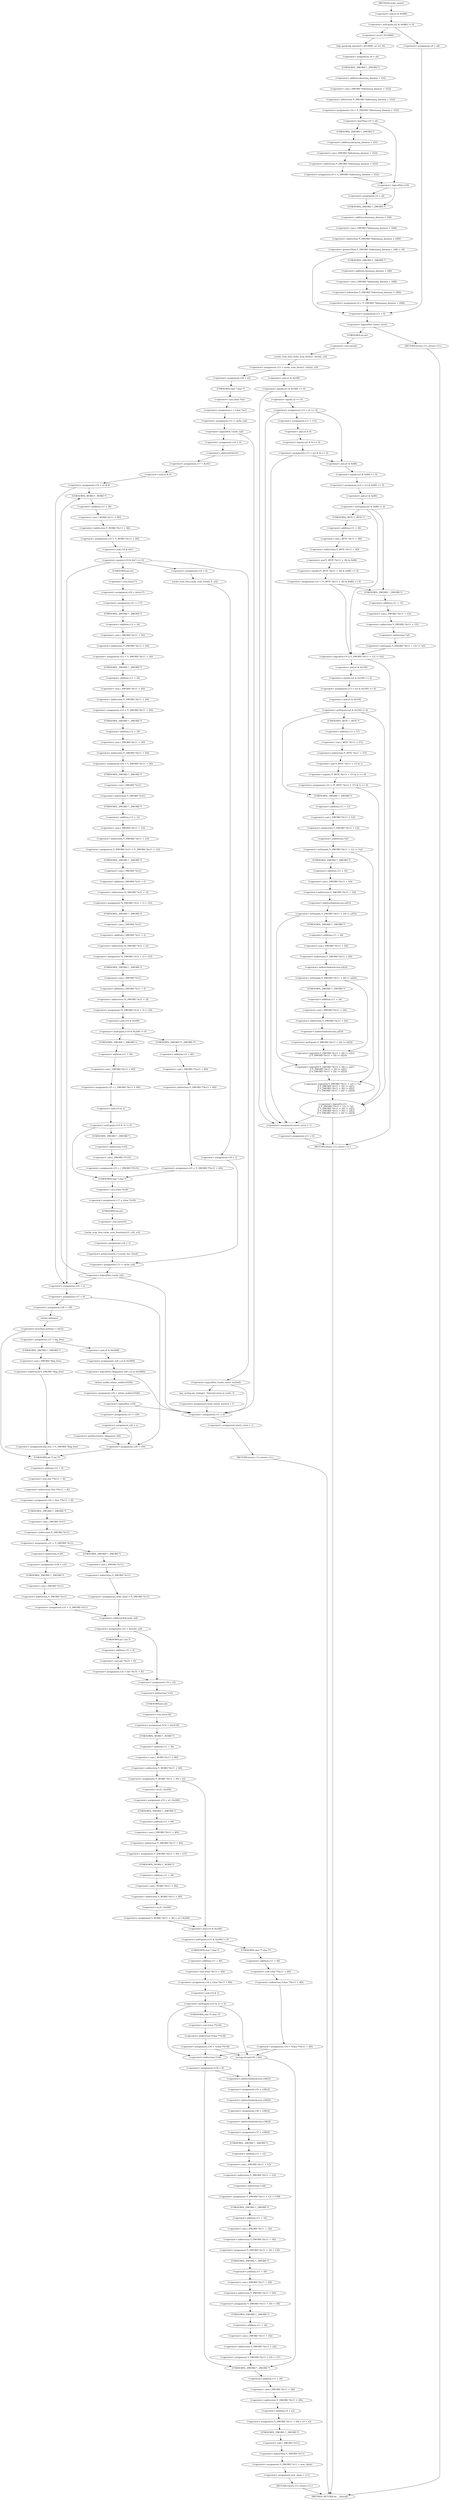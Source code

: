 digraph cache_insert {  
"1000173" [label = "(<operator>.notEquals,(a5 & 0x980) != 0)" ]
"1000174" [label = "(<operator>.and,a5 & 0x980)" ]
"1000179" [label = "(log_query,log_query(a5 | 0x10000, a1, a2, 0))" ]
"1000180" [label = "(<operator>.or,a5 | 0x10000)" ]
"1000186" [label = "(<operator>.assignment,v9 = a4)" ]
"1000189" [label = "(<operator>.assignment,v10 = *(_DWORD *)(dnsmasq_daemon + 252))" ]
"1000191" [label = "(<operator>.indirection,*(_DWORD *)(dnsmasq_daemon + 252))" ]
"1000192" [label = "(<operator>.cast,(_DWORD *)(dnsmasq_daemon + 252))" ]
"1000193" [label = "(UNKNOWN,_DWORD *,_DWORD *)" ]
"1000194" [label = "(<operator>.addition,dnsmasq_daemon + 252)" ]
"1000198" [label = "(<operator>.lessThan,v10 < a4)" ]
"1000201" [label = "(<operator>.assignment,v9 = *(_DWORD *)(dnsmasq_daemon + 252))" ]
"1000203" [label = "(<operator>.indirection,*(_DWORD *)(dnsmasq_daemon + 252))" ]
"1000204" [label = "(<operator>.cast,(_DWORD *)(dnsmasq_daemon + 252))" ]
"1000205" [label = "(UNKNOWN,_DWORD *,_DWORD *)" ]
"1000206" [label = "(<operator>.addition,dnsmasq_daemon + 252)" ]
"1000210" [label = "(<operator>.logicalNot,!v10)" ]
"1000212" [label = "(<operator>.assignment,v9 = a4)" ]
"1000216" [label = "(<operator>.greaterThan,*(_DWORD *)(dnsmasq_daemon + 248) > v9)" ]
"1000217" [label = "(<operator>.indirection,*(_DWORD *)(dnsmasq_daemon + 248))" ]
"1000218" [label = "(<operator>.cast,(_DWORD *)(dnsmasq_daemon + 248))" ]
"1000219" [label = "(UNKNOWN,_DWORD *,_DWORD *)" ]
"1000220" [label = "(<operator>.addition,dnsmasq_daemon + 248)" ]
"1000224" [label = "(<operator>.assignment,v9 = *(_DWORD *)(dnsmasq_daemon + 248))" ]
"1000226" [label = "(<operator>.indirection,*(_DWORD *)(dnsmasq_daemon + 248))" ]
"1000227" [label = "(<operator>.cast,(_DWORD *)(dnsmasq_daemon + 248))" ]
"1000228" [label = "(UNKNOWN,_DWORD *,_DWORD *)" ]
"1000229" [label = "(<operator>.addition,dnsmasq_daemon + 248)" ]
"1000234" [label = "(<operator>.assignment,v9 = a4)" ]
"1000237" [label = "(<operator>.assignment,v11 = 0)" ]
"1000241" [label = "(<operator>.logicalNot,!insert_error)" ]
"1000244" [label = "(<operator>.assignment,v12 = cache_scan_free(a1, (int)a2, a3))" ]
"1000246" [label = "(cache_scan_free,cache_scan_free(a1, (int)a2, a3))" ]
"1000248" [label = "(<operator>.cast,(int)a2)" ]
"1000249" [label = "(UNKNOWN,int,int)" ]
"1000256" [label = "(<operator>.equals,(a5 & 0x180) == 0)" ]
"1000257" [label = "(<operator>.and,a5 & 0x180)" ]
"1000262" [label = "(<operator>.assignment,v13 = a2 == 0)" ]
"1000264" [label = "(<operator>.equals,a2 == 0)" ]
"1000270" [label = "(<operator>.assignment,v11 = v12)" ]
"1000273" [label = "(<operator>.assignment,v13 = (a5 & 8) == 0)" ]
"1000275" [label = "(<operator>.equals,(a5 & 8) == 0)" ]
"1000276" [label = "(<operator>.and,a5 & 8)" ]
"1000283" [label = "(<operator>.assignment,v14 = (a5 & 0x80) == 0)" ]
"1000285" [label = "(<operator>.equals,(a5 & 0x80) == 0)" ]
"1000286" [label = "(<operator>.and,a5 & 0x80)" ]
"1000291" [label = "(<operator>.notEquals,(a5 & 0x80) != 0)" ]
"1000292" [label = "(<operator>.and,a5 & 0x80)" ]
"1000296" [label = "(<operator>.assignment,v14 = (*(_BYTE *)(v11 + 36) & 0x80) == 0)" ]
"1000298" [label = "(<operator>.equals,(*(_BYTE *)(v11 + 36) & 0x80) == 0)" ]
"1000299" [label = "(<operator>.and,*(_BYTE *)(v11 + 36) & 0x80)" ]
"1000300" [label = "(<operator>.indirection,*(_BYTE *)(v11 + 36))" ]
"1000301" [label = "(<operator>.cast,(_BYTE *)(v11 + 36))" ]
"1000302" [label = "(UNKNOWN,_BYTE *,_BYTE *)" ]
"1000303" [label = "(<operator>.addition,v11 + 36)" ]
"1000309" [label = "(<operator>.logicalOr,v14 || *(_DWORD *)(v11 + 12) != *a2)" ]
"1000311" [label = "(<operator>.notEquals,*(_DWORD *)(v11 + 12) != *a2)" ]
"1000312" [label = "(<operator>.indirection,*(_DWORD *)(v11 + 12))" ]
"1000313" [label = "(<operator>.cast,(_DWORD *)(v11 + 12))" ]
"1000314" [label = "(UNKNOWN,_DWORD *,_DWORD *)" ]
"1000315" [label = "(<operator>.addition,v11 + 12)" ]
"1000318" [label = "(<operator>.indirection,*a2)" ]
"1000321" [label = "(<operator>.assignment,v15 = (a5 & 0x100) == 0)" ]
"1000323" [label = "(<operator>.equals,(a5 & 0x100) == 0)" ]
"1000324" [label = "(<operator>.and,a5 & 0x100)" ]
"1000329" [label = "(<operator>.notEquals,(a5 & 0x100) != 0)" ]
"1000330" [label = "(<operator>.and,a5 & 0x100)" ]
"1000334" [label = "(<operator>.assignment,v15 = (*(_BYTE *)(v11 + 37) & 1) == 0)" ]
"1000336" [label = "(<operator>.equals,(*(_BYTE *)(v11 + 37) & 1) == 0)" ]
"1000337" [label = "(<operator>.and,*(_BYTE *)(v11 + 37) & 1)" ]
"1000338" [label = "(<operator>.indirection,*(_BYTE *)(v11 + 37))" ]
"1000339" [label = "(<operator>.cast,(_BYTE *)(v11 + 37))" ]
"1000340" [label = "(UNKNOWN,_BYTE *,_BYTE *)" ]
"1000341" [label = "(<operator>.addition,v11 + 37)" ]
"1000347" [label = "(<operator>.logicalOr,v15\n          || *(_DWORD *)(v11 + 12) != *a2\n          || *(_DWORD *)(v11 + 16) != a2[1]\n          || *(_DWORD *)(v11 + 20) != a2[2]\n          || *(_DWORD *)(v11 + 24) != a2[3])" ]
"1000349" [label = "(<operator>.logicalOr,*(_DWORD *)(v11 + 12) != *a2\n          || *(_DWORD *)(v11 + 16) != a2[1]\n          || *(_DWORD *)(v11 + 20) != a2[2]\n          || *(_DWORD *)(v11 + 24) != a2[3])" ]
"1000350" [label = "(<operator>.notEquals,*(_DWORD *)(v11 + 12) != *a2)" ]
"1000351" [label = "(<operator>.indirection,*(_DWORD *)(v11 + 12))" ]
"1000352" [label = "(<operator>.cast,(_DWORD *)(v11 + 12))" ]
"1000353" [label = "(UNKNOWN,_DWORD *,_DWORD *)" ]
"1000354" [label = "(<operator>.addition,v11 + 12)" ]
"1000357" [label = "(<operator>.indirection,*a2)" ]
"1000359" [label = "(<operator>.logicalOr,*(_DWORD *)(v11 + 16) != a2[1]\n          || *(_DWORD *)(v11 + 20) != a2[2]\n          || *(_DWORD *)(v11 + 24) != a2[3])" ]
"1000360" [label = "(<operator>.notEquals,*(_DWORD *)(v11 + 16) != a2[1])" ]
"1000361" [label = "(<operator>.indirection,*(_DWORD *)(v11 + 16))" ]
"1000362" [label = "(<operator>.cast,(_DWORD *)(v11 + 16))" ]
"1000363" [label = "(UNKNOWN,_DWORD *,_DWORD *)" ]
"1000364" [label = "(<operator>.addition,v11 + 16)" ]
"1000367" [label = "(<operator>.indirectIndexAccess,a2[1])" ]
"1000370" [label = "(<operator>.logicalOr,*(_DWORD *)(v11 + 20) != a2[2]\n          || *(_DWORD *)(v11 + 24) != a2[3])" ]
"1000371" [label = "(<operator>.notEquals,*(_DWORD *)(v11 + 20) != a2[2])" ]
"1000372" [label = "(<operator>.indirection,*(_DWORD *)(v11 + 20))" ]
"1000373" [label = "(<operator>.cast,(_DWORD *)(v11 + 20))" ]
"1000374" [label = "(UNKNOWN,_DWORD *,_DWORD *)" ]
"1000375" [label = "(<operator>.addition,v11 + 20)" ]
"1000378" [label = "(<operator>.indirectIndexAccess,a2[2])" ]
"1000381" [label = "(<operator>.notEquals,*(_DWORD *)(v11 + 24) != a2[3])" ]
"1000382" [label = "(<operator>.indirection,*(_DWORD *)(v11 + 24))" ]
"1000383" [label = "(<operator>.cast,(_DWORD *)(v11 + 24))" ]
"1000384" [label = "(UNKNOWN,_DWORD *,_DWORD *)" ]
"1000385" [label = "(<operator>.addition,v11 + 24)" ]
"1000388" [label = "(<operator>.indirectIndexAccess,a2[3])" ]
"1000393" [label = "(<operator>.assignment,insert_error = 1)" ]
"1000396" [label = "(<operator>.assignment,v11 = 0)" ]
"1000399" [label = "(RETURN,return v11;,return v11;)" ]
"1000401" [label = "(<operator>.assignment,v39 = a2)" ]
"1000404" [label = "(<operator>.assignment,s = (char *)a1)" ]
"1000406" [label = "(<operator>.cast,(char *)a1)" ]
"1000407" [label = "(UNKNOWN,char *,char *)" ]
"1000409" [label = "(<operator>.assignment,v11 = cache_tail)" ]
"1000413" [label = "(<operator>.logicalNot,!cache_tail)" ]
"1000417" [label = "(<operator>.assignment,v11 = 0)" ]
"1000420" [label = "(<operator>.assignment,insert_error = 1)" ]
"1000423" [label = "(RETURN,return v11;,return v11;)" ]
"1000425" [label = "(<operator>.assignment,v16 = 0)" ]
"1000428" [label = "(<operator>.assignment,v17 = &v41)" ]
"1000430" [label = "(<operator>.addressOf,&v41)" ]
"1000432" [label = "(<operator>.assignment,v18 = a5 & 4)" ]
"1000434" [label = "(<operator>.and,a5 & 4)" ]
"1000440" [label = "(<operator>.assignment,v19 = *(_WORD *)(v11 + 36))" ]
"1000442" [label = "(<operator>.indirection,*(_WORD *)(v11 + 36))" ]
"1000443" [label = "(<operator>.cast,(_WORD *)(v11 + 36))" ]
"1000444" [label = "(UNKNOWN,_WORD *,_WORD *)" ]
"1000445" [label = "(<operator>.addition,v11 + 36)" ]
"1000449" [label = "(<operator>.equals,(v19 & 0xC) == 0)" ]
"1000450" [label = "(<operator>.and,v19 & 0xC)" ]
"1000459" [label = "(<operator>.logicalNot,!cache_insert_warned)" ]
"1000462" [label = "(my_syslog,my_syslog(3, \"Internal error in cache.\"))" ]
"1000465" [label = "(<operator>.assignment,cache_insert_warned = 1)" ]
"1000472" [label = "(<operator>.assignment,v20 = (int)v17)" ]
"1000474" [label = "(<operator>.cast,(int)v17)" ]
"1000475" [label = "(UNKNOWN,int,int)" ]
"1000477" [label = "(<operator>.assignment,v21 = v17)" ]
"1000480" [label = "(<operator>.assignment,v22 = *(_DWORD *)(v11 + 16))" ]
"1000482" [label = "(<operator>.indirection,*(_DWORD *)(v11 + 16))" ]
"1000483" [label = "(<operator>.cast,(_DWORD *)(v11 + 16))" ]
"1000484" [label = "(UNKNOWN,_DWORD *,_DWORD *)" ]
"1000485" [label = "(<operator>.addition,v11 + 16)" ]
"1000488" [label = "(<operator>.assignment,v23 = *(_DWORD *)(v11 + 20))" ]
"1000490" [label = "(<operator>.indirection,*(_DWORD *)(v11 + 20))" ]
"1000491" [label = "(<operator>.cast,(_DWORD *)(v11 + 20))" ]
"1000492" [label = "(UNKNOWN,_DWORD *,_DWORD *)" ]
"1000493" [label = "(<operator>.addition,v11 + 20)" ]
"1000496" [label = "(<operator>.assignment,v24 = *(_DWORD *)(v11 + 24))" ]
"1000498" [label = "(<operator>.indirection,*(_DWORD *)(v11 + 24))" ]
"1000499" [label = "(<operator>.cast,(_DWORD *)(v11 + 24))" ]
"1000500" [label = "(UNKNOWN,_DWORD *,_DWORD *)" ]
"1000501" [label = "(<operator>.addition,v11 + 24)" ]
"1000504" [label = "(<operator>.assignment,*(_DWORD *)v21 = *(_DWORD *)(v11 + 12))" ]
"1000505" [label = "(<operator>.indirection,*(_DWORD *)v21)" ]
"1000506" [label = "(<operator>.cast,(_DWORD *)v21)" ]
"1000507" [label = "(UNKNOWN,_DWORD *,_DWORD *)" ]
"1000509" [label = "(<operator>.indirection,*(_DWORD *)(v11 + 12))" ]
"1000510" [label = "(<operator>.cast,(_DWORD *)(v11 + 12))" ]
"1000511" [label = "(UNKNOWN,_DWORD *,_DWORD *)" ]
"1000512" [label = "(<operator>.addition,v11 + 12)" ]
"1000515" [label = "(<operator>.assignment,*((_DWORD *)v21 + 1) = v22)" ]
"1000516" [label = "(<operator>.indirection,*((_DWORD *)v21 + 1))" ]
"1000517" [label = "(<operator>.addition,(_DWORD *)v21 + 1)" ]
"1000518" [label = "(<operator>.cast,(_DWORD *)v21)" ]
"1000519" [label = "(UNKNOWN,_DWORD *,_DWORD *)" ]
"1000523" [label = "(<operator>.assignment,*((_DWORD *)v21 + 2) = v23)" ]
"1000524" [label = "(<operator>.indirection,*((_DWORD *)v21 + 2))" ]
"1000525" [label = "(<operator>.addition,(_DWORD *)v21 + 2)" ]
"1000526" [label = "(<operator>.cast,(_DWORD *)v21)" ]
"1000527" [label = "(UNKNOWN,_DWORD *,_DWORD *)" ]
"1000531" [label = "(<operator>.assignment,*((_DWORD *)v21 + 3) = v24)" ]
"1000532" [label = "(<operator>.indirection,*((_DWORD *)v21 + 3))" ]
"1000533" [label = "(<operator>.addition,(_DWORD *)v21 + 3)" ]
"1000534" [label = "(<operator>.cast,(_DWORD *)v21)" ]
"1000535" [label = "(UNKNOWN,_DWORD *,_DWORD *)" ]
"1000540" [label = "(<operator>.notEquals,(v19 & 0x200) != 0)" ]
"1000541" [label = "(<operator>.and,v19 & 0x200)" ]
"1000546" [label = "(<operator>.assignment,v25 = *(_DWORD **)(v11 + 40))" ]
"1000548" [label = "(<operator>.indirection,*(_DWORD **)(v11 + 40))" ]
"1000549" [label = "(<operator>.cast,(_DWORD **)(v11 + 40))" ]
"1000550" [label = "(UNKNOWN,_DWORD **,_DWORD **)" ]
"1000551" [label = "(<operator>.addition,v11 + 40)" ]
"1000556" [label = "(<operator>.assignment,v25 = (_DWORD *)(v11 + 40))" ]
"1000558" [label = "(<operator>.cast,(_DWORD *)(v11 + 40))" ]
"1000559" [label = "(UNKNOWN,_DWORD *,_DWORD *)" ]
"1000560" [label = "(<operator>.addition,v11 + 40)" ]
"1000564" [label = "(<operator>.notEquals,(v19 & 2) != 0)" ]
"1000565" [label = "(<operator>.and,v19 & 2)" ]
"1000569" [label = "(<operator>.assignment,v25 = (_DWORD *)*v25)" ]
"1000571" [label = "(<operator>.cast,(_DWORD *)*v25)" ]
"1000572" [label = "(UNKNOWN,_DWORD *,_DWORD *)" ]
"1000573" [label = "(<operator>.indirection,*v25)" ]
"1000575" [label = "(<operator>.assignment,v17 = (char *)v20)" ]
"1000577" [label = "(<operator>.cast,(char *)v20)" ]
"1000578" [label = "(UNKNOWN,char *,char *)" ]
"1000580" [label = "(cache_scan_free,cache_scan_free((int)v25, v20, a3))" ]
"1000581" [label = "(<operator>.cast,(int)v25)" ]
"1000582" [label = "(UNKNOWN,int,int)" ]
"1000586" [label = "(<operator>.assignment,v16 = 1)" ]
"1000589" [label = "(<operator>.preIncrement,++cache_live_freed)" ]
"1000593" [label = "(<operator>.assignment,v16 = 0)" ]
"1000596" [label = "(cache_scan_free,cache_scan_free(0, 0, a3))" ]
"1000600" [label = "(<operator>.assignment,v18 = 1)" ]
"1000603" [label = "(<operator>.assignment,v11 = cache_tail)" ]
"1000607" [label = "(<operator>.logicalNot,!cache_tail)" ]
"1000610" [label = "(<operator>.assignment,v26 = s)" ]
"1000613" [label = "(<operator>.assignment,v27 = 0)" ]
"1000619" [label = "(<operator>.assignment,v28 = v39)" ]
"1000623" [label = "(<operator>.lessThan,strlen(s) < 0x32)" ]
"1000624" [label = "(strlen,strlen(s))" ]
"1000629" [label = "(<operator>.assignment,v30 = *(int **)(v11 + 4))" ]
"1000631" [label = "(<operator>.indirection,*(int **)(v11 + 4))" ]
"1000632" [label = "(<operator>.cast,(int **)(v11 + 4))" ]
"1000633" [label = "(UNKNOWN,int **,int **)" ]
"1000634" [label = "(<operator>.addition,v11 + 4)" ]
"1000637" [label = "(<operator>.assignment,v31 = *(_DWORD *)v11)" ]
"1000639" [label = "(<operator>.indirection,*(_DWORD *)v11)" ]
"1000640" [label = "(<operator>.cast,(_DWORD *)v11)" ]
"1000641" [label = "(UNKNOWN,_DWORD *,_DWORD *)" ]
"1000646" [label = "(<operator>.assignment,*v30 = v31)" ]
"1000647" [label = "(<operator>.indirection,*v30)" ]
"1000650" [label = "(<operator>.assignment,v31 = *(_DWORD *)v11)" ]
"1000652" [label = "(<operator>.indirection,*(_DWORD *)v11)" ]
"1000653" [label = "(<operator>.cast,(_DWORD *)v11)" ]
"1000654" [label = "(UNKNOWN,_DWORD *,_DWORD *)" ]
"1000658" [label = "(<operator>.assignment,cache_head = *(_DWORD *)v11)" ]
"1000660" [label = "(<operator>.indirection,*(_DWORD *)v11)" ]
"1000661" [label = "(<operator>.cast,(_DWORD *)v11)" ]
"1000662" [label = "(UNKNOWN,_DWORD *,_DWORD *)" ]
"1000664" [label = "(<operator>.assignment,v32 = &cache_tail)" ]
"1000666" [label = "(<operator>.addressOf,&cache_tail)" ]
"1000670" [label = "(<operator>.assignment,v32 = (int *)(v31 + 4))" ]
"1000672" [label = "(<operator>.cast,(int *)(v31 + 4))" ]
"1000673" [label = "(UNKNOWN,int *,int *)" ]
"1000674" [label = "(<operator>.addition,v31 + 4)" ]
"1000677" [label = "(<operator>.assignment,v33 = a5)" ]
"1000680" [label = "(<operator>.assignment,*v32 = (int)v30)" ]
"1000681" [label = "(<operator>.indirection,*v32)" ]
"1000683" [label = "(<operator>.cast,(int)v30)" ]
"1000684" [label = "(UNKNOWN,int,int)" ]
"1000686" [label = "(<operator>.assignment,*(_WORD *)(v11 + 36) = a5)" ]
"1000687" [label = "(<operator>.indirection,*(_WORD *)(v11 + 36))" ]
"1000688" [label = "(<operator>.cast,(_WORD *)(v11 + 36))" ]
"1000689" [label = "(UNKNOWN,_WORD *,_WORD *)" ]
"1000690" [label = "(<operator>.addition,v11 + 36)" ]
"1000697" [label = "(<operator>.assignment,v33 = a5 | 0x200)" ]
"1000699" [label = "(<operator>.or,a5 | 0x200)" ]
"1000702" [label = "(<operator>.assignment,*(_DWORD *)(v11 + 40) = v27)" ]
"1000703" [label = "(<operator>.indirection,*(_DWORD *)(v11 + 40))" ]
"1000704" [label = "(<operator>.cast,(_DWORD *)(v11 + 40))" ]
"1000705" [label = "(UNKNOWN,_DWORD *,_DWORD *)" ]
"1000706" [label = "(<operator>.addition,v11 + 40)" ]
"1000710" [label = "(<operator>.assignment,*(_WORD *)(v11 + 36) = a5 | 0x200)" ]
"1000711" [label = "(<operator>.indirection,*(_WORD *)(v11 + 36))" ]
"1000712" [label = "(<operator>.cast,(_WORD *)(v11 + 36))" ]
"1000713" [label = "(UNKNOWN,_WORD *,_WORD *)" ]
"1000714" [label = "(<operator>.addition,v11 + 36)" ]
"1000717" [label = "(<operator>.or,a5 | 0x200)" ]
"1000721" [label = "(<operator>.notEquals,(v33 & 0x200) != 0)" ]
"1000722" [label = "(<operator>.and,v33 & 0x200)" ]
"1000727" [label = "(<operator>.assignment,v34 = *(char **)(v11 + 40))" ]
"1000729" [label = "(<operator>.indirection,*(char **)(v11 + 40))" ]
"1000730" [label = "(<operator>.cast,(char **)(v11 + 40))" ]
"1000731" [label = "(UNKNOWN,char **,char **)" ]
"1000732" [label = "(<operator>.addition,v11 + 40)" ]
"1000737" [label = "(<operator>.assignment,v34 = (char *)(v11 + 40))" ]
"1000739" [label = "(<operator>.cast,(char *)(v11 + 40))" ]
"1000740" [label = "(UNKNOWN,char *,char *)" ]
"1000741" [label = "(<operator>.addition,v11 + 40)" ]
"1000745" [label = "(<operator>.notEquals,(v33 & 2) != 0)" ]
"1000746" [label = "(<operator>.and,v33 & 2)" ]
"1000750" [label = "(<operator>.assignment,v34 = *(char **)v34)" ]
"1000752" [label = "(<operator>.indirection,*(char **)v34)" ]
"1000753" [label = "(<operator>.cast,(char **)v34)" ]
"1000754" [label = "(UNKNOWN,char **,char **)" ]
"1000758" [label = "(strcpy,strcpy(v34, v26))" ]
"1000762" [label = "(<operator>.assignment,*v34 = 0)" ]
"1000763" [label = "(<operator>.indirection,*v34)" ]
"1000769" [label = "(<operator>.assignment,v35 = v28[1])" ]
"1000771" [label = "(<operator>.indirectIndexAccess,v28[1])" ]
"1000774" [label = "(<operator>.assignment,v36 = v28[2])" ]
"1000776" [label = "(<operator>.indirectIndexAccess,v28[2])" ]
"1000779" [label = "(<operator>.assignment,v37 = v28[3])" ]
"1000781" [label = "(<operator>.indirectIndexAccess,v28[3])" ]
"1000784" [label = "(<operator>.assignment,*(_DWORD *)(v11 + 12) = *v28)" ]
"1000785" [label = "(<operator>.indirection,*(_DWORD *)(v11 + 12))" ]
"1000786" [label = "(<operator>.cast,(_DWORD *)(v11 + 12))" ]
"1000787" [label = "(UNKNOWN,_DWORD *,_DWORD *)" ]
"1000788" [label = "(<operator>.addition,v11 + 12)" ]
"1000791" [label = "(<operator>.indirection,*v28)" ]
"1000793" [label = "(<operator>.assignment,*(_DWORD *)(v11 + 16) = v35)" ]
"1000794" [label = "(<operator>.indirection,*(_DWORD *)(v11 + 16))" ]
"1000795" [label = "(<operator>.cast,(_DWORD *)(v11 + 16))" ]
"1000796" [label = "(UNKNOWN,_DWORD *,_DWORD *)" ]
"1000797" [label = "(<operator>.addition,v11 + 16)" ]
"1000801" [label = "(<operator>.assignment,*(_DWORD *)(v11 + 20) = v36)" ]
"1000802" [label = "(<operator>.indirection,*(_DWORD *)(v11 + 20))" ]
"1000803" [label = "(<operator>.cast,(_DWORD *)(v11 + 20))" ]
"1000804" [label = "(UNKNOWN,_DWORD *,_DWORD *)" ]
"1000805" [label = "(<operator>.addition,v11 + 20)" ]
"1000809" [label = "(<operator>.assignment,*(_DWORD *)(v11 + 24) = v37)" ]
"1000810" [label = "(<operator>.indirection,*(_DWORD *)(v11 + 24))" ]
"1000811" [label = "(<operator>.cast,(_DWORD *)(v11 + 24))" ]
"1000812" [label = "(UNKNOWN,_DWORD *,_DWORD *)" ]
"1000813" [label = "(<operator>.addition,v11 + 24)" ]
"1000817" [label = "(<operator>.assignment,*(_DWORD *)(v11 + 28) = v9 + a3)" ]
"1000818" [label = "(<operator>.indirection,*(_DWORD *)(v11 + 28))" ]
"1000819" [label = "(<operator>.cast,(_DWORD *)(v11 + 28))" ]
"1000820" [label = "(UNKNOWN,_DWORD *,_DWORD *)" ]
"1000821" [label = "(<operator>.addition,v11 + 28)" ]
"1000824" [label = "(<operator>.addition,v9 + a3)" ]
"1000827" [label = "(<operator>.assignment,*(_DWORD *)v11 = new_chain)" ]
"1000828" [label = "(<operator>.indirection,*(_DWORD *)v11)" ]
"1000829" [label = "(<operator>.cast,(_DWORD *)v11)" ]
"1000830" [label = "(UNKNOWN,_DWORD *,_DWORD *)" ]
"1000833" [label = "(<operator>.assignment,new_chain = v11)" ]
"1000836" [label = "(RETURN,return v11;,return v11;)" ]
"1000838" [label = "(<operator>.assignment,v27 = big_free)" ]
"1000844" [label = "(<operator>.assignment,big_free = *(_DWORD *)big_free)" ]
"1000846" [label = "(<operator>.indirection,*(_DWORD *)big_free)" ]
"1000847" [label = "(<operator>.cast,(_DWORD *)big_free)" ]
"1000848" [label = "(UNKNOWN,_DWORD *,_DWORD *)" ]
"1000852" [label = "(<operator>.logicalNot,!(bignames_left | a5 & 0x5000))" ]
"1000853" [label = "(<operator>.or,bignames_left | a5 & 0x5000)" ]
"1000855" [label = "(<operator>.and,a5 & 0x5000)" ]
"1000859" [label = "(<operator>.assignment,v29 = whine_malloc(1028))" ]
"1000861" [label = "(whine_malloc,whine_malloc(1028))" ]
"1000864" [label = "(<operator>.logicalNot,!v29)" ]
"1000867" [label = "(<operator>.assignment,v27 = v29)" ]
"1000870" [label = "(<operator>.assignment,v26 = s)" ]
"1000875" [label = "(<operator>.preDecrement,--bignames_left)" ]
"1000877" [label = "(<operator>.assignment,v28 = v39)" ]
"1000881" [label = "(RETURN,return v11;,return v11;)" ]
"1000133" [label = "(METHOD,cache_insert)" ]
"1000883" [label = "(METHOD_RETURN,int __fastcall)" ]
  "1000173" -> "1000180" 
  "1000173" -> "1000234" 
  "1000174" -> "1000173" 
  "1000179" -> "1000186" 
  "1000180" -> "1000179" 
  "1000186" -> "1000193" 
  "1000189" -> "1000198" 
  "1000191" -> "1000189" 
  "1000192" -> "1000191" 
  "1000193" -> "1000194" 
  "1000194" -> "1000192" 
  "1000198" -> "1000205" 
  "1000198" -> "1000210" 
  "1000201" -> "1000210" 
  "1000203" -> "1000201" 
  "1000204" -> "1000203" 
  "1000205" -> "1000206" 
  "1000206" -> "1000204" 
  "1000210" -> "1000219" 
  "1000210" -> "1000212" 
  "1000212" -> "1000219" 
  "1000216" -> "1000228" 
  "1000216" -> "1000237" 
  "1000217" -> "1000216" 
  "1000218" -> "1000217" 
  "1000219" -> "1000220" 
  "1000220" -> "1000218" 
  "1000224" -> "1000237" 
  "1000226" -> "1000224" 
  "1000227" -> "1000226" 
  "1000228" -> "1000229" 
  "1000229" -> "1000227" 
  "1000234" -> "1000237" 
  "1000237" -> "1000241" 
  "1000241" -> "1000249" 
  "1000241" -> "1000881" 
  "1000244" -> "1000257" 
  "1000244" -> "1000401" 
  "1000246" -> "1000244" 
  "1000248" -> "1000246" 
  "1000249" -> "1000248" 
  "1000256" -> "1000393" 
  "1000256" -> "1000264" 
  "1000257" -> "1000256" 
  "1000262" -> "1000270" 
  "1000262" -> "1000393" 
  "1000262" -> "1000286" 
  "1000264" -> "1000262" 
  "1000270" -> "1000276" 
  "1000273" -> "1000393" 
  "1000273" -> "1000286" 
  "1000275" -> "1000273" 
  "1000276" -> "1000275" 
  "1000283" -> "1000292" 
  "1000285" -> "1000283" 
  "1000286" -> "1000285" 
  "1000291" -> "1000302" 
  "1000291" -> "1000314" 
  "1000291" -> "1000309" 
  "1000292" -> "1000291" 
  "1000296" -> "1000314" 
  "1000296" -> "1000309" 
  "1000298" -> "1000296" 
  "1000299" -> "1000298" 
  "1000300" -> "1000299" 
  "1000301" -> "1000300" 
  "1000302" -> "1000303" 
  "1000303" -> "1000301" 
  "1000309" -> "1000324" 
  "1000309" -> "1000399" 
  "1000311" -> "1000309" 
  "1000312" -> "1000318" 
  "1000313" -> "1000312" 
  "1000314" -> "1000315" 
  "1000315" -> "1000313" 
  "1000318" -> "1000311" 
  "1000321" -> "1000330" 
  "1000323" -> "1000321" 
  "1000324" -> "1000323" 
  "1000329" -> "1000340" 
  "1000329" -> "1000353" 
  "1000329" -> "1000347" 
  "1000330" -> "1000329" 
  "1000334" -> "1000353" 
  "1000334" -> "1000347" 
  "1000336" -> "1000334" 
  "1000337" -> "1000336" 
  "1000338" -> "1000337" 
  "1000339" -> "1000338" 
  "1000340" -> "1000341" 
  "1000341" -> "1000339" 
  "1000347" -> "1000393" 
  "1000347" -> "1000399" 
  "1000349" -> "1000347" 
  "1000350" -> "1000363" 
  "1000350" -> "1000349" 
  "1000351" -> "1000357" 
  "1000352" -> "1000351" 
  "1000353" -> "1000354" 
  "1000354" -> "1000352" 
  "1000357" -> "1000350" 
  "1000359" -> "1000349" 
  "1000360" -> "1000374" 
  "1000360" -> "1000359" 
  "1000361" -> "1000367" 
  "1000362" -> "1000361" 
  "1000363" -> "1000364" 
  "1000364" -> "1000362" 
  "1000367" -> "1000360" 
  "1000370" -> "1000359" 
  "1000371" -> "1000384" 
  "1000371" -> "1000370" 
  "1000372" -> "1000378" 
  "1000373" -> "1000372" 
  "1000374" -> "1000375" 
  "1000375" -> "1000373" 
  "1000378" -> "1000371" 
  "1000381" -> "1000370" 
  "1000382" -> "1000388" 
  "1000383" -> "1000382" 
  "1000384" -> "1000385" 
  "1000385" -> "1000383" 
  "1000388" -> "1000381" 
  "1000393" -> "1000396" 
  "1000396" -> "1000399" 
  "1000399" -> "1000883" 
  "1000401" -> "1000407" 
  "1000404" -> "1000409" 
  "1000406" -> "1000404" 
  "1000407" -> "1000406" 
  "1000409" -> "1000413" 
  "1000413" -> "1000417" 
  "1000413" -> "1000425" 
  "1000417" -> "1000420" 
  "1000420" -> "1000423" 
  "1000423" -> "1000883" 
  "1000425" -> "1000430" 
  "1000428" -> "1000434" 
  "1000430" -> "1000428" 
  "1000432" -> "1000444" 
  "1000432" -> "1000610" 
  "1000434" -> "1000432" 
  "1000440" -> "1000450" 
  "1000442" -> "1000440" 
  "1000443" -> "1000442" 
  "1000444" -> "1000445" 
  "1000445" -> "1000443" 
  "1000449" -> "1000610" 
  "1000449" -> "1000459" 
  "1000449" -> "1000475" 
  "1000449" -> "1000593" 
  "1000450" -> "1000449" 
  "1000459" -> "1000462" 
  "1000459" -> "1000417" 
  "1000462" -> "1000465" 
  "1000465" -> "1000417" 
  "1000472" -> "1000477" 
  "1000474" -> "1000472" 
  "1000475" -> "1000474" 
  "1000477" -> "1000484" 
  "1000480" -> "1000492" 
  "1000482" -> "1000480" 
  "1000483" -> "1000482" 
  "1000484" -> "1000485" 
  "1000485" -> "1000483" 
  "1000488" -> "1000500" 
  "1000490" -> "1000488" 
  "1000491" -> "1000490" 
  "1000492" -> "1000493" 
  "1000493" -> "1000491" 
  "1000496" -> "1000507" 
  "1000498" -> "1000496" 
  "1000499" -> "1000498" 
  "1000500" -> "1000501" 
  "1000501" -> "1000499" 
  "1000504" -> "1000519" 
  "1000505" -> "1000511" 
  "1000506" -> "1000505" 
  "1000507" -> "1000506" 
  "1000509" -> "1000504" 
  "1000510" -> "1000509" 
  "1000511" -> "1000512" 
  "1000512" -> "1000510" 
  "1000515" -> "1000527" 
  "1000516" -> "1000515" 
  "1000517" -> "1000516" 
  "1000518" -> "1000517" 
  "1000519" -> "1000518" 
  "1000523" -> "1000535" 
  "1000524" -> "1000523" 
  "1000525" -> "1000524" 
  "1000526" -> "1000525" 
  "1000527" -> "1000526" 
  "1000531" -> "1000541" 
  "1000532" -> "1000531" 
  "1000533" -> "1000532" 
  "1000534" -> "1000533" 
  "1000535" -> "1000534" 
  "1000540" -> "1000550" 
  "1000540" -> "1000559" 
  "1000541" -> "1000540" 
  "1000546" -> "1000578" 
  "1000548" -> "1000546" 
  "1000549" -> "1000548" 
  "1000550" -> "1000551" 
  "1000551" -> "1000549" 
  "1000556" -> "1000565" 
  "1000558" -> "1000556" 
  "1000559" -> "1000560" 
  "1000560" -> "1000558" 
  "1000564" -> "1000572" 
  "1000564" -> "1000578" 
  "1000565" -> "1000564" 
  "1000569" -> "1000578" 
  "1000571" -> "1000569" 
  "1000572" -> "1000573" 
  "1000573" -> "1000571" 
  "1000575" -> "1000582" 
  "1000577" -> "1000575" 
  "1000578" -> "1000577" 
  "1000580" -> "1000586" 
  "1000581" -> "1000580" 
  "1000582" -> "1000581" 
  "1000586" -> "1000589" 
  "1000589" -> "1000603" 
  "1000593" -> "1000596" 
  "1000596" -> "1000600" 
  "1000600" -> "1000603" 
  "1000603" -> "1000607" 
  "1000607" -> "1000444" 
  "1000607" -> "1000610" 
  "1000607" -> "1000417" 
  "1000610" -> "1000613" 
  "1000613" -> "1000619" 
  "1000613" -> "1000877" 
  "1000619" -> "1000624" 
  "1000623" -> "1000633" 
  "1000623" -> "1000838" 
  "1000624" -> "1000623" 
  "1000629" -> "1000641" 
  "1000631" -> "1000629" 
  "1000632" -> "1000631" 
  "1000633" -> "1000634" 
  "1000634" -> "1000632" 
  "1000637" -> "1000647" 
  "1000637" -> "1000662" 
  "1000639" -> "1000637" 
  "1000640" -> "1000639" 
  "1000641" -> "1000640" 
  "1000646" -> "1000654" 
  "1000647" -> "1000646" 
  "1000650" -> "1000666" 
  "1000652" -> "1000650" 
  "1000653" -> "1000652" 
  "1000654" -> "1000653" 
  "1000658" -> "1000666" 
  "1000660" -> "1000658" 
  "1000661" -> "1000660" 
  "1000662" -> "1000661" 
  "1000664" -> "1000673" 
  "1000664" -> "1000677" 
  "1000666" -> "1000664" 
  "1000670" -> "1000677" 
  "1000672" -> "1000670" 
  "1000673" -> "1000674" 
  "1000674" -> "1000672" 
  "1000677" -> "1000681" 
  "1000680" -> "1000689" 
  "1000681" -> "1000684" 
  "1000683" -> "1000680" 
  "1000684" -> "1000683" 
  "1000686" -> "1000699" 
  "1000686" -> "1000722" 
  "1000687" -> "1000686" 
  "1000688" -> "1000687" 
  "1000689" -> "1000690" 
  "1000690" -> "1000688" 
  "1000697" -> "1000705" 
  "1000699" -> "1000697" 
  "1000702" -> "1000713" 
  "1000703" -> "1000702" 
  "1000704" -> "1000703" 
  "1000705" -> "1000706" 
  "1000706" -> "1000704" 
  "1000710" -> "1000722" 
  "1000711" -> "1000717" 
  "1000712" -> "1000711" 
  "1000713" -> "1000714" 
  "1000714" -> "1000712" 
  "1000717" -> "1000710" 
  "1000721" -> "1000731" 
  "1000721" -> "1000740" 
  "1000722" -> "1000721" 
  "1000727" -> "1000758" 
  "1000727" -> "1000763" 
  "1000729" -> "1000727" 
  "1000730" -> "1000729" 
  "1000731" -> "1000732" 
  "1000732" -> "1000730" 
  "1000737" -> "1000746" 
  "1000739" -> "1000737" 
  "1000740" -> "1000741" 
  "1000741" -> "1000739" 
  "1000745" -> "1000754" 
  "1000745" -> "1000758" 
  "1000745" -> "1000763" 
  "1000746" -> "1000745" 
  "1000750" -> "1000758" 
  "1000750" -> "1000763" 
  "1000752" -> "1000750" 
  "1000753" -> "1000752" 
  "1000754" -> "1000753" 
  "1000758" -> "1000820" 
  "1000758" -> "1000771" 
  "1000762" -> "1000820" 
  "1000762" -> "1000771" 
  "1000763" -> "1000762" 
  "1000769" -> "1000776" 
  "1000771" -> "1000769" 
  "1000774" -> "1000781" 
  "1000776" -> "1000774" 
  "1000779" -> "1000787" 
  "1000781" -> "1000779" 
  "1000784" -> "1000796" 
  "1000785" -> "1000791" 
  "1000786" -> "1000785" 
  "1000787" -> "1000788" 
  "1000788" -> "1000786" 
  "1000791" -> "1000784" 
  "1000793" -> "1000804" 
  "1000794" -> "1000793" 
  "1000795" -> "1000794" 
  "1000796" -> "1000797" 
  "1000797" -> "1000795" 
  "1000801" -> "1000812" 
  "1000802" -> "1000801" 
  "1000803" -> "1000802" 
  "1000804" -> "1000805" 
  "1000805" -> "1000803" 
  "1000809" -> "1000820" 
  "1000810" -> "1000809" 
  "1000811" -> "1000810" 
  "1000812" -> "1000813" 
  "1000813" -> "1000811" 
  "1000817" -> "1000830" 
  "1000818" -> "1000824" 
  "1000819" -> "1000818" 
  "1000820" -> "1000821" 
  "1000821" -> "1000819" 
  "1000824" -> "1000817" 
  "1000827" -> "1000833" 
  "1000828" -> "1000827" 
  "1000829" -> "1000828" 
  "1000830" -> "1000829" 
  "1000833" -> "1000836" 
  "1000836" -> "1000883" 
  "1000838" -> "1000848" 
  "1000838" -> "1000855" 
  "1000844" -> "1000633" 
  "1000846" -> "1000844" 
  "1000847" -> "1000846" 
  "1000848" -> "1000847" 
  "1000852" -> "1000417" 
  "1000852" -> "1000861" 
  "1000853" -> "1000852" 
  "1000855" -> "1000853" 
  "1000859" -> "1000864" 
  "1000861" -> "1000859" 
  "1000864" -> "1000417" 
  "1000864" -> "1000867" 
  "1000867" -> "1000870" 
  "1000870" -> "1000875" 
  "1000870" -> "1000877" 
  "1000875" -> "1000877" 
  "1000877" -> "1000633" 
  "1000881" -> "1000883" 
  "1000133" -> "1000174" 
}
